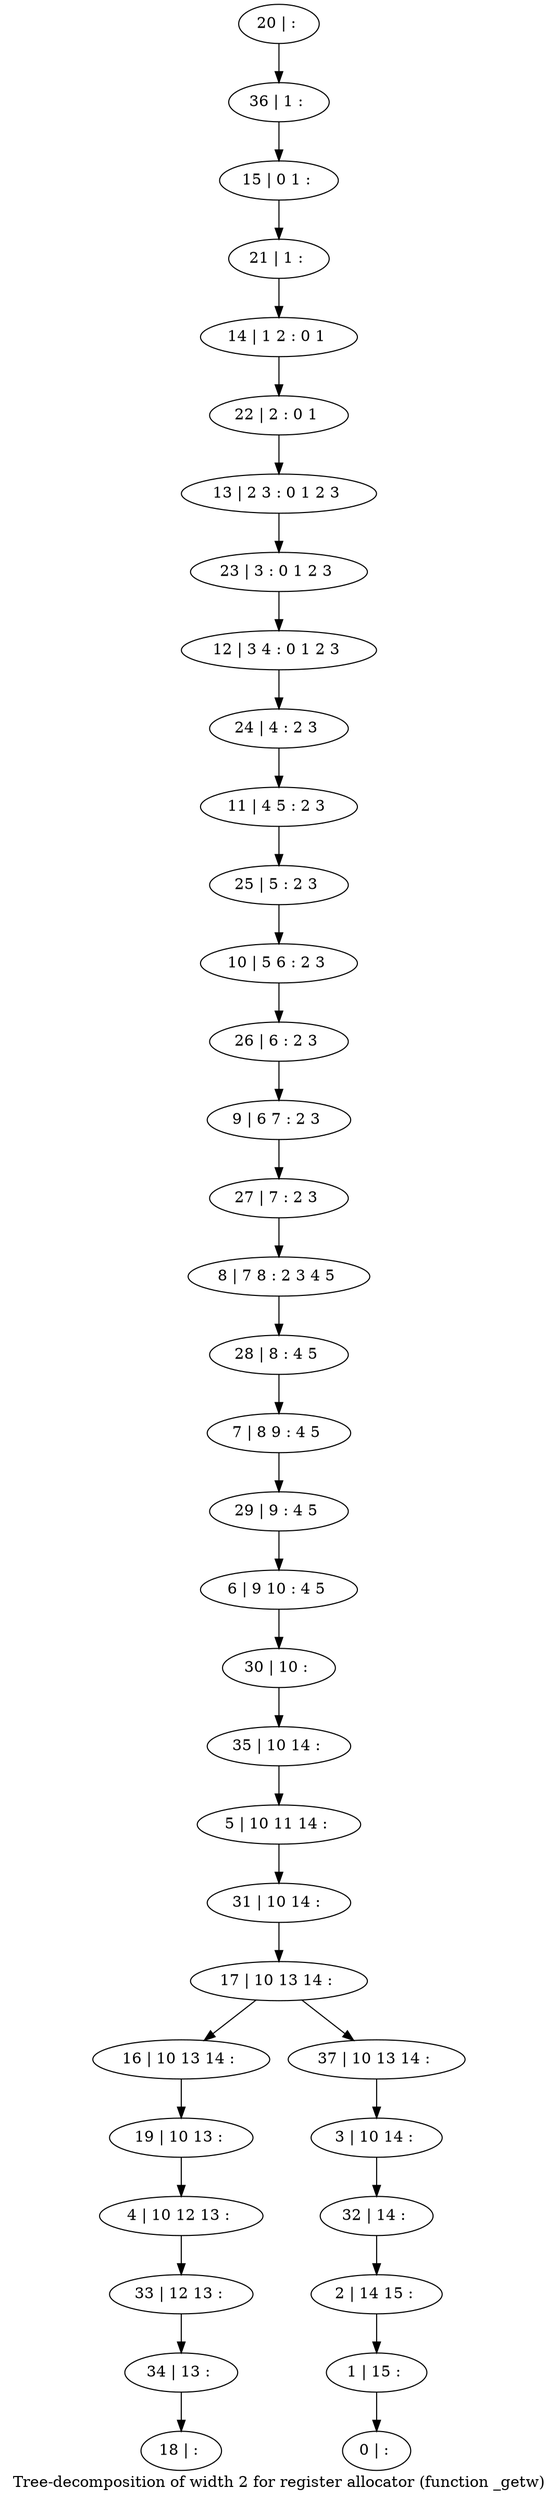digraph G {
graph [label="Tree-decomposition of width 2 for register allocator (function _getw)"]
0[label="0 | : "];
1[label="1 | 15 : "];
2[label="2 | 14 15 : "];
3[label="3 | 10 14 : "];
4[label="4 | 10 12 13 : "];
5[label="5 | 10 11 14 : "];
6[label="6 | 9 10 : 4 5 "];
7[label="7 | 8 9 : 4 5 "];
8[label="8 | 7 8 : 2 3 4 5 "];
9[label="9 | 6 7 : 2 3 "];
10[label="10 | 5 6 : 2 3 "];
11[label="11 | 4 5 : 2 3 "];
12[label="12 | 3 4 : 0 1 2 3 "];
13[label="13 | 2 3 : 0 1 2 3 "];
14[label="14 | 1 2 : 0 1 "];
15[label="15 | 0 1 : "];
16[label="16 | 10 13 14 : "];
17[label="17 | 10 13 14 : "];
18[label="18 | : "];
19[label="19 | 10 13 : "];
20[label="20 | : "];
21[label="21 | 1 : "];
22[label="22 | 2 : 0 1 "];
23[label="23 | 3 : 0 1 2 3 "];
24[label="24 | 4 : 2 3 "];
25[label="25 | 5 : 2 3 "];
26[label="26 | 6 : 2 3 "];
27[label="27 | 7 : 2 3 "];
28[label="28 | 8 : 4 5 "];
29[label="29 | 9 : 4 5 "];
30[label="30 | 10 : "];
31[label="31 | 10 14 : "];
32[label="32 | 14 : "];
33[label="33 | 12 13 : "];
34[label="34 | 13 : "];
35[label="35 | 10 14 : "];
36[label="36 | 1 : "];
37[label="37 | 10 13 14 : "];
19->4 ;
16->19 ;
4->33 ;
34->18 ;
33->34 ;
20->36 ;
36->15 ;
15->21 ;
21->14 ;
14->22 ;
22->13 ;
13->23 ;
23->12 ;
12->24 ;
24->11 ;
11->25 ;
25->10 ;
10->26 ;
26->9 ;
9->27 ;
27->8 ;
8->28 ;
28->7 ;
7->29 ;
29->6 ;
6->30 ;
30->35 ;
35->5 ;
5->31 ;
31->17 ;
3->32 ;
32->2 ;
2->1 ;
1->0 ;
37->3 ;
17->16 ;
17->37 ;
}
